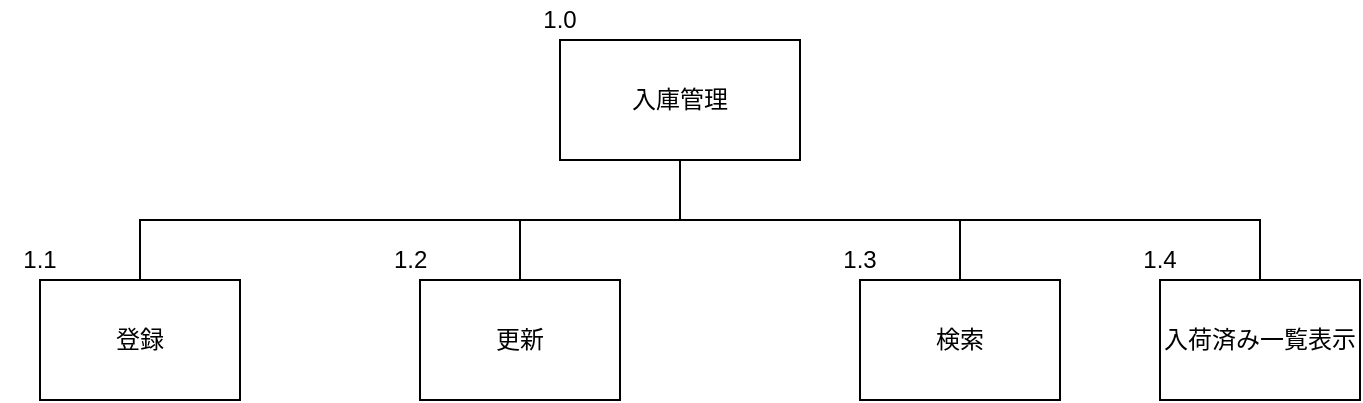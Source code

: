 <mxfile version="12.1.7" type="device" pages="1"><diagram id="CWzW4Fnbta6AJB88uExx" name="Page-1"><mxGraphModel dx="1072" dy="792" grid="1" gridSize="10" guides="1" tooltips="1" connect="1" arrows="1" fold="1" page="1" pageScale="1" pageWidth="827" pageHeight="1169" math="0" shadow="0"><root><mxCell id="0"/><mxCell id="1" parent="0"/><UserObject label="入庫管理" treeRoot="1" id="Id0PqSV8SwG9j4WcMuIS-1"><mxCell style="whiteSpace=wrap;html=1;align=center;treeFolding=1;treeMoving=1;container=1;recursiveResize=0;" parent="1" vertex="1"><mxGeometry x="350" y="120" width="120" height="60" as="geometry"/></mxCell></UserObject><mxCell id="Id0PqSV8SwG9j4WcMuIS-2" value="検索" style="whiteSpace=wrap;html=1;align=center;verticalAlign=middle;container=1;recursiveResize=0;treeFolding=1;treeMoving=1;" parent="1" vertex="1"><mxGeometry x="500" y="240" width="100" height="60" as="geometry"/></mxCell><mxCell id="Id0PqSV8SwG9j4WcMuIS-3" value="" style="edgeStyle=elbowEdgeStyle;elbow=vertical;startArrow=none;endArrow=none;rounded=0;exitX=0.5;exitY=1;exitDx=0;exitDy=0;" parent="1" source="Id0PqSV8SwG9j4WcMuIS-1" target="Id0PqSV8SwG9j4WcMuIS-2" edge="1"><mxGeometry relative="1" as="geometry"><mxPoint x="340" y="180" as="sourcePoint"/></mxGeometry></mxCell><mxCell id="Id0PqSV8SwG9j4WcMuIS-4" value="更新" style="whiteSpace=wrap;html=1;align=center;verticalAlign=middle;container=1;recursiveResize=0;treeFolding=1;treeMoving=1;" parent="1" vertex="1"><mxGeometry x="280" y="240" width="100" height="60" as="geometry"/></mxCell><mxCell id="Id0PqSV8SwG9j4WcMuIS-5" value="" style="edgeStyle=elbowEdgeStyle;elbow=vertical;startArrow=none;endArrow=none;rounded=0;exitX=0.5;exitY=1;exitDx=0;exitDy=0;" parent="1" source="Id0PqSV8SwG9j4WcMuIS-1" target="Id0PqSV8SwG9j4WcMuIS-4" edge="1"><mxGeometry relative="1" as="geometry"><mxPoint x="200" y="180" as="sourcePoint"/></mxGeometry></mxCell><mxCell id="Id0PqSV8SwG9j4WcMuIS-7" value="" style="edgeStyle=elbowEdgeStyle;elbow=vertical;startArrow=none;endArrow=none;rounded=0;entryX=0.5;entryY=0;entryDx=0;entryDy=0;" parent="1" target="na8tQxYDeCrEFNT-eUYS-2" edge="1"><mxGeometry relative="1" as="geometry"><mxPoint x="410" y="210" as="sourcePoint"/><Array as="points"><mxPoint x="440" y="210"/><mxPoint x="490" y="200"/></Array><mxPoint x="570" y="240" as="targetPoint"/></mxGeometry></mxCell><mxCell id="Id0PqSV8SwG9j4WcMuIS-8" value="1.0" style="text;html=1;strokeColor=none;fillColor=none;align=center;verticalAlign=middle;whiteSpace=wrap;rounded=0;" parent="1" vertex="1"><mxGeometry x="330" y="100" width="40" height="20" as="geometry"/></mxCell><mxCell id="Id0PqSV8SwG9j4WcMuIS-9" value="登録" style="whiteSpace=wrap;html=1;align=center;verticalAlign=middle;container=1;recursiveResize=0;treeFolding=1;treeMoving=1;" parent="1" vertex="1"><mxGeometry x="90" y="240" width="100" height="60" as="geometry"/></mxCell><mxCell id="Id0PqSV8SwG9j4WcMuIS-11" value="1.1" style="text;html=1;strokeColor=none;fillColor=none;align=center;verticalAlign=middle;whiteSpace=wrap;rounded=0;" parent="1" vertex="1"><mxGeometry x="70" y="220" width="40" height="20" as="geometry"/></mxCell><mxCell id="Id0PqSV8SwG9j4WcMuIS-12" value="1.4" style="text;html=1;strokeColor=none;fillColor=none;align=center;verticalAlign=middle;whiteSpace=wrap;rounded=0;" parent="1" vertex="1"><mxGeometry x="630" y="220" width="40" height="20" as="geometry"/></mxCell><mxCell id="Id0PqSV8SwG9j4WcMuIS-19" value="1.3" style="text;html=1;strokeColor=none;fillColor=none;align=center;verticalAlign=middle;whiteSpace=wrap;rounded=0;" parent="1" vertex="1"><mxGeometry x="480" y="220" width="40" height="20" as="geometry"/></mxCell><mxCell id="Id0PqSV8SwG9j4WcMuIS-17" value="1.2" style="text;html=1;resizable=0;points=[];autosize=1;align=left;verticalAlign=top;spacingTop=-4;direction=east;rotation=0;" parent="1" vertex="1"><mxGeometry x="265" y="220" width="30" height="20" as="geometry"/></mxCell><mxCell id="na8tQxYDeCrEFNT-eUYS-2" value="入荷済み一覧表示" style="whiteSpace=wrap;html=1;align=center;verticalAlign=middle;container=1;recursiveResize=0;treeFolding=1;treeMoving=1;" vertex="1" parent="1"><mxGeometry x="650" y="240" width="100" height="60" as="geometry"/></mxCell><mxCell id="na8tQxYDeCrEFNT-eUYS-4" value="" style="edgeStyle=elbowEdgeStyle;elbow=vertical;startArrow=none;endArrow=none;rounded=0;entryX=0.5;entryY=0;entryDx=0;entryDy=0;exitX=0.5;exitY=1;exitDx=0;exitDy=0;" edge="1" parent="1" source="Id0PqSV8SwG9j4WcMuIS-1" target="Id0PqSV8SwG9j4WcMuIS-9"><mxGeometry relative="1" as="geometry"><mxPoint x="250" y="190" as="sourcePoint"/><mxPoint x="140" y="230" as="targetPoint"/></mxGeometry></mxCell></root></mxGraphModel></diagram></mxfile>